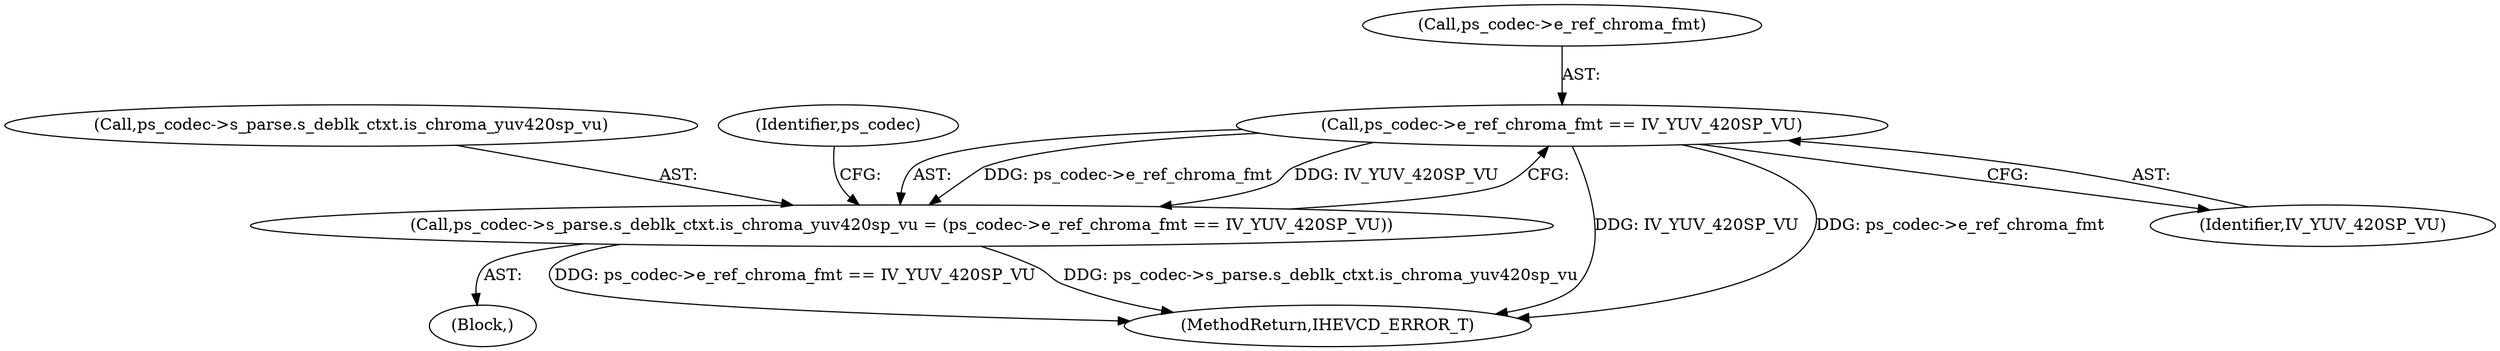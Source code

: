 digraph "0_Android_bcfc7124f6ef9f1ec128fb2e90de774a5b33d199_0@pointer" {
"1005098" [label="(Call,ps_codec->e_ref_chroma_fmt == IV_YUV_420SP_VU)"];
"1005090" [label="(Call,ps_codec->s_parse.s_deblk_ctxt.is_chroma_yuv420sp_vu = (ps_codec->e_ref_chroma_fmt == IV_YUV_420SP_VU))"];
"1004881" [label="(Block,)"];
"1005098" [label="(Call,ps_codec->e_ref_chroma_fmt == IV_YUV_420SP_VU)"];
"1005173" [label="(MethodReturn,IHEVCD_ERROR_T)"];
"1005090" [label="(Call,ps_codec->s_parse.s_deblk_ctxt.is_chroma_yuv420sp_vu = (ps_codec->e_ref_chroma_fmt == IV_YUV_420SP_VU))"];
"1005099" [label="(Call,ps_codec->e_ref_chroma_fmt)"];
"1005102" [label="(Identifier,IV_YUV_420SP_VU)"];
"1005091" [label="(Call,ps_codec->s_parse.s_deblk_ctxt.is_chroma_yuv420sp_vu)"];
"1005107" [label="(Identifier,ps_codec)"];
"1005098" -> "1005090"  [label="AST: "];
"1005098" -> "1005102"  [label="CFG: "];
"1005099" -> "1005098"  [label="AST: "];
"1005102" -> "1005098"  [label="AST: "];
"1005090" -> "1005098"  [label="CFG: "];
"1005098" -> "1005173"  [label="DDG: IV_YUV_420SP_VU"];
"1005098" -> "1005173"  [label="DDG: ps_codec->e_ref_chroma_fmt"];
"1005098" -> "1005090"  [label="DDG: ps_codec->e_ref_chroma_fmt"];
"1005098" -> "1005090"  [label="DDG: IV_YUV_420SP_VU"];
"1005090" -> "1004881"  [label="AST: "];
"1005091" -> "1005090"  [label="AST: "];
"1005107" -> "1005090"  [label="CFG: "];
"1005090" -> "1005173"  [label="DDG: ps_codec->e_ref_chroma_fmt == IV_YUV_420SP_VU"];
"1005090" -> "1005173"  [label="DDG: ps_codec->s_parse.s_deblk_ctxt.is_chroma_yuv420sp_vu"];
}
